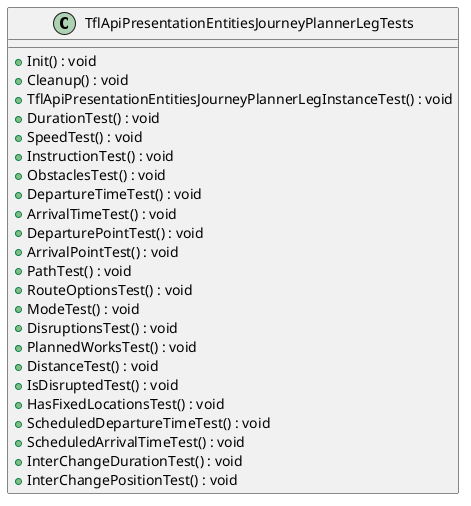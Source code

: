 @startuml
class TflApiPresentationEntitiesJourneyPlannerLegTests {
    + Init() : void
    + Cleanup() : void
    + TflApiPresentationEntitiesJourneyPlannerLegInstanceTest() : void
    + DurationTest() : void
    + SpeedTest() : void
    + InstructionTest() : void
    + ObstaclesTest() : void
    + DepartureTimeTest() : void
    + ArrivalTimeTest() : void
    + DeparturePointTest() : void
    + ArrivalPointTest() : void
    + PathTest() : void
    + RouteOptionsTest() : void
    + ModeTest() : void
    + DisruptionsTest() : void
    + PlannedWorksTest() : void
    + DistanceTest() : void
    + IsDisruptedTest() : void
    + HasFixedLocationsTest() : void
    + ScheduledDepartureTimeTest() : void
    + ScheduledArrivalTimeTest() : void
    + InterChangeDurationTest() : void
    + InterChangePositionTest() : void
}
@enduml
